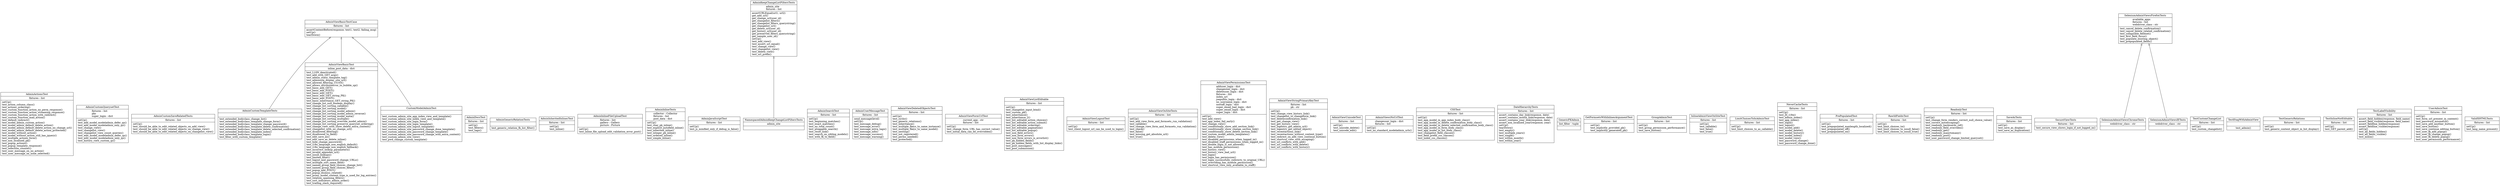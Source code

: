 digraph "classes_7" {
rankdir=BT
charset="utf-8"
"admin_views.tests.AdminActionsTest" [color="black", fontcolor="black", label=<{AdminActionsTest|fixtures : list<br ALIGN="LEFT"/>|setUp()<br ALIGN="LEFT"/>test_action_column_class()<br ALIGN="LEFT"/>test_actions_ordering()<br ALIGN="LEFT"/>test_custom_function_action_no_perm_response()<br ALIGN="LEFT"/>test_custom_function_action_streaming_response()<br ALIGN="LEFT"/>test_custom_function_action_with_redirect()<br ALIGN="LEFT"/>test_custom_function_mail_action()<br ALIGN="LEFT"/>test_default_redirect()<br ALIGN="LEFT"/>test_model_admin_custom_action()<br ALIGN="LEFT"/>test_model_admin_default_delete_action()<br ALIGN="LEFT"/>test_model_admin_default_delete_action_no_change_url()<br ALIGN="LEFT"/>test_model_admin_default_delete_action_protected()<br ALIGN="LEFT"/>test_model_without_action()<br ALIGN="LEFT"/>test_model_without_action_still_has_jquery()<br ALIGN="LEFT"/>test_multiple_actions_form()<br ALIGN="LEFT"/>test_non_localized_pk()<br ALIGN="LEFT"/>test_popup_actions()<br ALIGN="LEFT"/>test_popup_template_response()<br ALIGN="LEFT"/>test_selection_counter()<br ALIGN="LEFT"/>test_user_message_on_no_action()<br ALIGN="LEFT"/>test_user_message_on_none_selected()<br ALIGN="LEFT"/>}>, shape="record", style="solid"];
"admin_views.tests.AdminCustomQuerysetTest" [color="black", fontcolor="black", label=<{AdminCustomQuerysetTest|fixtures : list<br ALIGN="LEFT"/>pks<br ALIGN="LEFT"/>super_login : dict<br ALIGN="LEFT"/>|setUp()<br ALIGN="LEFT"/>test_add_model_modeladmin_defer_qs()<br ALIGN="LEFT"/>test_add_model_modeladmin_only_qs()<br ALIGN="LEFT"/>test_change_view()<br ALIGN="LEFT"/>test_changelist_view()<br ALIGN="LEFT"/>test_changelist_view_count_queries()<br ALIGN="LEFT"/>test_edit_model_modeladmin_defer_qs()<br ALIGN="LEFT"/>test_edit_model_modeladmin_only_qs()<br ALIGN="LEFT"/>test_history_view_custom_qs()<br ALIGN="LEFT"/>}>, shape="record", style="solid"];
"admin_views.tests.AdminCustomSaveRelatedTests" [color="black", fontcolor="black", label=<{AdminCustomSaveRelatedTests|fixtures : list<br ALIGN="LEFT"/>|setUp()<br ALIGN="LEFT"/>test_should_be_able_to_edit_related_objects_on_add_view()<br ALIGN="LEFT"/>test_should_be_able_to_edit_related_objects_on_change_view()<br ALIGN="LEFT"/>test_should_be_able_to_edit_related_objects_on_changelist_view()<br ALIGN="LEFT"/>}>, shape="record", style="solid"];
"admin_views.tests.AdminCustomTemplateTests" [color="black", fontcolor="black", label=<{AdminCustomTemplateTests|<br ALIGN="LEFT"/>|test_extended_bodyclass_change_list()<br ALIGN="LEFT"/>test_extended_bodyclass_template_change_form()<br ALIGN="LEFT"/>test_extended_bodyclass_template_change_password()<br ALIGN="LEFT"/>test_extended_bodyclass_template_delete_confirmation()<br ALIGN="LEFT"/>test_extended_bodyclass_template_delete_selected_confirmation()<br ALIGN="LEFT"/>test_extended_bodyclass_template_index()<br ALIGN="LEFT"/>test_extended_bodyclass_template_login()<br ALIGN="LEFT"/>test_filter_with_custom_template()<br ALIGN="LEFT"/>}>, shape="record", style="solid"];
"admin_views.tests.AdminDocsTest" [color="black", fontcolor="black", label=<{AdminDocsTest|fixtures : list<br ALIGN="LEFT"/>|setUp()<br ALIGN="LEFT"/>test_filters()<br ALIGN="LEFT"/>test_tags()<br ALIGN="LEFT"/>}>, shape="record", style="solid"];
"admin_views.tests.AdminGenericRelationTests" [color="black", fontcolor="black", label=<{AdminGenericRelationTests|<br ALIGN="LEFT"/>|test_generic_relation_fk_list_filter()<br ALIGN="LEFT"/>}>, shape="record", style="solid"];
"admin_views.tests.AdminInheritedInlinesTest" [color="black", fontcolor="black", label=<{AdminInheritedInlinesTest|fixtures : list<br ALIGN="LEFT"/>|setUp()<br ALIGN="LEFT"/>test_inline()<br ALIGN="LEFT"/>}>, shape="record", style="solid"];
"admin_views.tests.AdminInlineFileUploadTest" [color="black", fontcolor="black", label=<{AdminInlineFileUploadTest|fixtures : list<br ALIGN="LEFT"/>gallery : Gallery<br ALIGN="LEFT"/>picture : Picture<br ALIGN="LEFT"/>|setUp()<br ALIGN="LEFT"/>test_inline_file_upload_edit_validation_error_post()<br ALIGN="LEFT"/>}>, shape="record", style="solid"];
"admin_views.tests.AdminInlineTests" [color="black", fontcolor="black", label=<{AdminInlineTests|collector : Collector<br ALIGN="LEFT"/>fixtures : list<br ALIGN="LEFT"/>post_data : dict<br ALIGN="LEFT"/>|setUp()<br ALIGN="LEFT"/>test_char_pk_inline()<br ALIGN="LEFT"/>test_explicit_autofield_inline()<br ALIGN="LEFT"/>test_inherited_inline()<br ALIGN="LEFT"/>test_integer_pk_inline()<br ALIGN="LEFT"/>test_ordered_inline()<br ALIGN="LEFT"/>test_simple_inline()<br ALIGN="LEFT"/>}>, shape="record", style="solid"];
"admin_views.tests.AdminJavaScriptTest" [color="black", fontcolor="black", label=<{AdminJavaScriptTest|fixtures : list<br ALIGN="LEFT"/>|setUp()<br ALIGN="LEFT"/>test_js_minified_only_if_debug_is_false()<br ALIGN="LEFT"/>}>, shape="record", style="solid"];
"admin_views.tests.AdminKeepChangeListFiltersTests" [color="black", fontcolor="black", label=<{AdminKeepChangeListFiltersTests|admin_site<br ALIGN="LEFT"/>fixtures : list<br ALIGN="LEFT"/>|assertURLEqual(url1, url2)<br ALIGN="LEFT"/>get_add_url()<br ALIGN="LEFT"/>get_change_url(user_id)<br ALIGN="LEFT"/>get_changelist_filters()<br ALIGN="LEFT"/>get_changelist_filters_querystring()<br ALIGN="LEFT"/>get_changelist_url()<br ALIGN="LEFT"/>get_delete_url(user_id)<br ALIGN="LEFT"/>get_history_url(user_id)<br ALIGN="LEFT"/>get_preserved_filters_querystring()<br ALIGN="LEFT"/>get_sample_user_id()<br ALIGN="LEFT"/>setUp()<br ALIGN="LEFT"/>test_add_view()<br ALIGN="LEFT"/>test_assert_url_equal()<br ALIGN="LEFT"/>test_change_view()<br ALIGN="LEFT"/>test_changelist_view()<br ALIGN="LEFT"/>test_delete_view()<br ALIGN="LEFT"/>test_url_prefix()<br ALIGN="LEFT"/>}>, shape="record", style="solid"];
"admin_views.tests.AdminSearchTest" [color="black", fontcolor="black", label=<{AdminSearchTest|fixtures : list<br ALIGN="LEFT"/>|setUp()<br ALIGN="LEFT"/>test_beginning_matches()<br ALIGN="LEFT"/>test_exact_matches()<br ALIGN="LEFT"/>test_no_total_count()<br ALIGN="LEFT"/>test_pluggable_search()<br ALIGN="LEFT"/>test_reset_link()<br ALIGN="LEFT"/>test_search_on_sibling_models()<br ALIGN="LEFT"/>test_with_fk_to_field()<br ALIGN="LEFT"/>}>, shape="record", style="solid"];
"admin_views.tests.AdminUserMessageTest" [color="black", fontcolor="black", label=<{AdminUserMessageTest|fixtures : list<br ALIGN="LEFT"/>|send_message(level)<br ALIGN="LEFT"/>setUp()<br ALIGN="LEFT"/>test_message_debug()<br ALIGN="LEFT"/>test_message_error()<br ALIGN="LEFT"/>test_message_extra_tags()<br ALIGN="LEFT"/>test_message_info()<br ALIGN="LEFT"/>test_message_success()<br ALIGN="LEFT"/>test_message_warning()<br ALIGN="LEFT"/>}>, shape="record", style="solid"];
"admin_views.tests.AdminViewBasicTest" [color="black", fontcolor="black", label=<{AdminViewBasicTest|inline_post_data : dict<br ALIGN="LEFT"/>|test_L10N_deactivated()<br ALIGN="LEFT"/>test_add_with_GET_args()<br ALIGN="LEFT"/>test_admin_static_template_tag()<br ALIGN="LEFT"/>test_adminsite_display_site_url()<br ALIGN="LEFT"/>test_allowed_filtering_15103()<br ALIGN="LEFT"/>test_allows_attributeerror_to_bubble_up()<br ALIGN="LEFT"/>test_basic_add_GET()<br ALIGN="LEFT"/>test_basic_add_POST()<br ALIGN="LEFT"/>test_basic_edit_GET()<br ALIGN="LEFT"/>test_basic_edit_GET_string_PK()<br ALIGN="LEFT"/>test_basic_edit_POST()<br ALIGN="LEFT"/>test_basic_inheritance_GET_string_PK()<br ALIGN="LEFT"/>test_change_list_null_boolean_display()<br ALIGN="LEFT"/>test_change_list_sorting_callable()<br ALIGN="LEFT"/>test_change_list_sorting_model()<br ALIGN="LEFT"/>test_change_list_sorting_model_admin()<br ALIGN="LEFT"/>test_change_list_sorting_model_admin_reverse()<br ALIGN="LEFT"/>test_change_list_sorting_model_meta()<br ALIGN="LEFT"/>test_change_list_sorting_multiple()<br ALIGN="LEFT"/>test_change_list_sorting_override_model_admin()<br ALIGN="LEFT"/>test_change_list_sorting_preserve_queryset_ordering()<br ALIGN="LEFT"/>test_change_view_with_show_delete_extra_context()<br ALIGN="LEFT"/>test_changelist_with_no_change_url()<br ALIGN="LEFT"/>test_disallowed_filtering()<br ALIGN="LEFT"/>test_disallowed_to_field()<br ALIGN="LEFT"/>test_edit_save_as()<br ALIGN="LEFT"/>test_edit_save_as_delete_inline()<br ALIGN="LEFT"/>test_hide_change_password()<br ALIGN="LEFT"/>test_i18n_language_non_english_default()<br ALIGN="LEFT"/>test_i18n_language_non_english_fallback()<br ALIGN="LEFT"/>test_incorrect_lookup_parameters()<br ALIGN="LEFT"/>test_invalid_appindex_url()<br ALIGN="LEFT"/>test_isnull_lookups()<br ALIGN="LEFT"/>test_limited_filter()<br ALIGN="LEFT"/>test_logout_and_password_change_URLs()<br ALIGN="LEFT"/>test_multiple_sort_same_field()<br ALIGN="LEFT"/>test_named_group_field_choices_change_list()<br ALIGN="LEFT"/>test_named_group_field_choices_filter()<br ALIGN="LEFT"/>test_popup_add_POST()<br ALIGN="LEFT"/>test_popup_dismiss_related()<br ALIGN="LEFT"/>test_proxy_model_content_type_is_used_for_log_entries()<br ALIGN="LEFT"/>test_relation_spanning_filters()<br ALIGN="LEFT"/>test_sort_indicators_admin_order()<br ALIGN="LEFT"/>test_trailing_slash_required()<br ALIGN="LEFT"/>}>, shape="record", style="solid"];
"admin_views.tests.AdminViewBasicTestCase" [color="black", fontcolor="black", label=<{AdminViewBasicTestCase|fixtures : list<br ALIGN="LEFT"/>|assertContentBefore(response, text1, text2, failing_msg)<br ALIGN="LEFT"/>setUp()<br ALIGN="LEFT"/>tearDown()<br ALIGN="LEFT"/>}>, shape="record", style="solid"];
"admin_views.tests.AdminViewDeletedObjectsTest" [color="black", fontcolor="black", label=<{AdminViewDeletedObjectsTest|fixtures : list<br ALIGN="LEFT"/>|setUp()<br ALIGN="LEFT"/>test_cyclic()<br ALIGN="LEFT"/>test_generic_relations()<br ALIGN="LEFT"/>test_inheritance()<br ALIGN="LEFT"/>test_multiple_fkeys_to_same_instance()<br ALIGN="LEFT"/>test_multiple_fkeys_to_same_model()<br ALIGN="LEFT"/>test_nesting()<br ALIGN="LEFT"/>test_not_registered()<br ALIGN="LEFT"/>test_perms_needed()<br ALIGN="LEFT"/>test_protected()<br ALIGN="LEFT"/>}>, shape="record", style="solid"];
"admin_views.tests.AdminViewFormUrlTest" [color="black", fontcolor="black", label=<{AdminViewFormUrlTest|current_app : str<br ALIGN="LEFT"/>fixtures : list<br ALIGN="LEFT"/>|setUp()<br ALIGN="LEFT"/>test_change_form_URL_has_correct_value()<br ALIGN="LEFT"/>test_initial_data_can_be_overridden()<br ALIGN="LEFT"/>}>, shape="record", style="solid"];
"admin_views.tests.AdminViewListEditable" [color="black", fontcolor="black", label=<{AdminViewListEditable|fixtures : list<br ALIGN="LEFT"/>|setUp()<br ALIGN="LEFT"/>test_changelist_input_html()<br ALIGN="LEFT"/>test_custom_pk()<br ALIGN="LEFT"/>test_inheritance()<br ALIGN="LEFT"/>test_inheritance_2()<br ALIGN="LEFT"/>test_list_editable_action_choices()<br ALIGN="LEFT"/>test_list_editable_action_submit()<br ALIGN="LEFT"/>test_list_editable_ordering()<br ALIGN="LEFT"/>test_list_editable_pagination()<br ALIGN="LEFT"/>test_list_editable_popup()<br ALIGN="LEFT"/>test_non_field_errors()<br ALIGN="LEFT"/>test_non_form_errors()<br ALIGN="LEFT"/>test_non_form_errors_is_errorlist()<br ALIGN="LEFT"/>test_pk_hidden_fields()<br ALIGN="LEFT"/>test_pk_hidden_fields_with_list_display_links()<br ALIGN="LEFT"/>test_post_messages()<br ALIGN="LEFT"/>test_post_submission()<br ALIGN="LEFT"/>}>, shape="record", style="solid"];
"admin_views.tests.AdminViewLogoutTest" [color="black", fontcolor="black", label=<{AdminViewLogoutTest|fixtures : list<br ALIGN="LEFT"/>|setUp()<br ALIGN="LEFT"/>test_client_logout_url_can_be_used_to_login()<br ALIGN="LEFT"/>}>, shape="record", style="solid"];
"admin_views.tests.AdminViewOnSiteTests" [color="black", fontcolor="black", label=<{AdminViewOnSiteTests|fixtures : list<br ALIGN="LEFT"/>|setUp()<br ALIGN="LEFT"/>test_add_view_form_and_formsets_run_validation()<br ALIGN="LEFT"/>test_callable()<br ALIGN="LEFT"/>test_change_view_form_and_formsets_run_validation()<br ALIGN="LEFT"/>test_check()<br ALIGN="LEFT"/>test_false()<br ALIGN="LEFT"/>test_missing_get_absolute_url()<br ALIGN="LEFT"/>test_true()<br ALIGN="LEFT"/>}>, shape="record", style="solid"];
"admin_views.tests.AdminViewPermissionsTest" [color="black", fontcolor="black", label=<{AdminViewPermissionsTest|adduser_login : dict<br ALIGN="LEFT"/>changeuser_login : dict<br ALIGN="LEFT"/>deleteuser_login : dict<br ALIGN="LEFT"/>fixtures : list<br ALIGN="LEFT"/>index_url<br ALIGN="LEFT"/>joepublic_login : dict<br ALIGN="LEFT"/>no_username_login : dict<br ALIGN="LEFT"/>nostaff_login : dict<br ALIGN="LEFT"/>super_email_bad_login : dict<br ALIGN="LEFT"/>super_email_login : dict<br ALIGN="LEFT"/>super_login : dict<br ALIGN="LEFT"/>|setUp()<br ALIGN="LEFT"/>test_add_view()<br ALIGN="LEFT"/>test_app_index_fail_early()<br ALIGN="LEFT"/>test_change_view()<br ALIGN="LEFT"/>test_conditionally_show_add_section_link()<br ALIGN="LEFT"/>test_conditionally_show_change_section_link()<br ALIGN="LEFT"/>test_conditionally_show_delete_section_link()<br ALIGN="LEFT"/>test_custom_model_admin_templates()<br ALIGN="LEFT"/>test_delete_view()<br ALIGN="LEFT"/>test_disabled_permissions_when_logged_in()<br ALIGN="LEFT"/>test_disabled_staff_permissions_when_logged_in()<br ALIGN="LEFT"/>test_double_login_is_not_allowed()<br ALIGN="LEFT"/>test_has_module_permission()<br ALIGN="LEFT"/>test_history_view()<br ALIGN="LEFT"/>test_history_view_bad_url()<br ALIGN="LEFT"/>test_login()<br ALIGN="LEFT"/>test_login_has_permission()<br ALIGN="LEFT"/>test_login_successfully_redirects_to_original_URL()<br ALIGN="LEFT"/>test_overriding_has_module_permission()<br ALIGN="LEFT"/>test_shortcut_view_only_available_to_staff()<br ALIGN="LEFT"/>}>, shape="record", style="solid"];
"admin_views.tests.AdminViewStringPrimaryKeyTest" [color="black", fontcolor="black", label=<{AdminViewStringPrimaryKeyTest|fixtures : list<br ALIGN="LEFT"/>pk : str<br ALIGN="LEFT"/>|setUp()<br ALIGN="LEFT"/>test_change_view_history_link()<br ALIGN="LEFT"/>test_changelist_to_changeform_link()<br ALIGN="LEFT"/>test_deleteconfirmation_link()<br ALIGN="LEFT"/>test_get_change_view()<br ALIGN="LEFT"/>test_get_history_view()<br ALIGN="LEFT"/>test_logentry_get_admin_url()<br ALIGN="LEFT"/>test_logentry_get_edited_object()<br ALIGN="LEFT"/>test_recentactions_link()<br ALIGN="LEFT"/>test_recentactions_without_content_type()<br ALIGN="LEFT"/>test_redirect_on_add_view_continue_button()<br ALIGN="LEFT"/>test_shortcut_view_with_escaping()<br ALIGN="LEFT"/>test_url_conflicts_with_add()<br ALIGN="LEFT"/>test_url_conflicts_with_delete()<br ALIGN="LEFT"/>test_url_conflicts_with_history()<br ALIGN="LEFT"/>}>, shape="record", style="solid"];
"admin_views.tests.AdminViewUnicodeTest" [color="black", fontcolor="black", label=<{AdminViewUnicodeTest|fixtures : list<br ALIGN="LEFT"/>|setUp()<br ALIGN="LEFT"/>test_unicode_delete()<br ALIGN="LEFT"/>test_unicode_edit()<br ALIGN="LEFT"/>}>, shape="record", style="solid"];
"admin_views.tests.AdminViewsNoUrlTest" [color="black", fontcolor="black", label=<{AdminViewsNoUrlTest|changeuser_login : dict<br ALIGN="LEFT"/>fixtures : list<br ALIGN="LEFT"/>|setUp()<br ALIGN="LEFT"/>test_no_standard_modeladmin_urls()<br ALIGN="LEFT"/>}>, shape="record", style="solid"];
"admin_views.tests.CSSTest" [color="black", fontcolor="black", label=<{CSSTest|fixtures : list<br ALIGN="LEFT"/>|setUp()<br ALIGN="LEFT"/>test_app_model_in_app_index_body_class()<br ALIGN="LEFT"/>test_app_model_in_delete_confirmation_body_class()<br ALIGN="LEFT"/>test_app_model_in_delete_selected_confirmation_body_class()<br ALIGN="LEFT"/>test_app_model_in_form_body_class()<br ALIGN="LEFT"/>test_app_model_in_list_body_class()<br ALIGN="LEFT"/>test_changelist_field_classes()<br ALIGN="LEFT"/>test_field_prefix_css_classes()<br ALIGN="LEFT"/>test_index_css_classes()<br ALIGN="LEFT"/>}>, shape="record", style="solid"];
"admin_views.tests.CustomModelAdminTest" [color="black", fontcolor="black", label=<{CustomModelAdminTest|<br ALIGN="LEFT"/>|test_custom_admin_site_app_index_view_and_template()<br ALIGN="LEFT"/>test_custom_admin_site_index_view_and_template()<br ALIGN="LEFT"/>test_custom_admin_site_login_form()<br ALIGN="LEFT"/>test_custom_admin_site_login_template()<br ALIGN="LEFT"/>test_custom_admin_site_logout_template()<br ALIGN="LEFT"/>test_custom_admin_site_password_change_done_template()<br ALIGN="LEFT"/>test_custom_admin_site_password_change_template()<br ALIGN="LEFT"/>test_custom_admin_site_password_change_with_extra_context()<br ALIGN="LEFT"/>test_custom_admin_site_view()<br ALIGN="LEFT"/>test_pwd_change_custom_template()<br ALIGN="LEFT"/>}>, shape="record", style="solid"];
"admin_views.tests.DateHierarchyTests" [color="black", fontcolor="black", label=<{DateHierarchyTests|fixtures : list<br ALIGN="LEFT"/>|assert_contains_day_link(response, date)<br ALIGN="LEFT"/>assert_contains_month_link(response, date)<br ALIGN="LEFT"/>assert_contains_year_link(response, date)<br ALIGN="LEFT"/>assert_non_localized_year(response, year)<br ALIGN="LEFT"/>setUp()<br ALIGN="LEFT"/>tearDown()<br ALIGN="LEFT"/>test_empty()<br ALIGN="LEFT"/>test_multiple_years()<br ALIGN="LEFT"/>test_single()<br ALIGN="LEFT"/>test_within_month()<br ALIGN="LEFT"/>test_within_year()<br ALIGN="LEFT"/>}>, shape="record", style="solid"];
"admin_views.tests.AdminGenericRelationTests.test_generic_relation_fk_list_filter.GenericFKAdmin" [color="black", fontcolor="black", label=<{GenericFKAdmin|list_filter : tuple<br ALIGN="LEFT"/>|}>, shape="record", style="solid"];
"admin_views.tests.GetFormsetsWithInlinesArgumentTest" [color="black", fontcolor="black", label=<{GetFormsetsWithInlinesArgumentTest|fixtures : list<br ALIGN="LEFT"/>|setUp()<br ALIGN="LEFT"/>test_explicitly_provided_pk()<br ALIGN="LEFT"/>test_implicitly_generated_pk()<br ALIGN="LEFT"/>}>, shape="record", style="solid"];
"admin_views.tests.GroupAdminTest" [color="black", fontcolor="black", label=<{GroupAdminTest|fixtures : list<br ALIGN="LEFT"/>|setUp()<br ALIGN="LEFT"/>test_group_permission_performance()<br ALIGN="LEFT"/>test_save_button()<br ALIGN="LEFT"/>}>, shape="record", style="solid"];
"admin_views.tests.InlineAdminViewOnSiteTest" [color="black", fontcolor="black", label=<{InlineAdminViewOnSiteTest|fixtures : list<br ALIGN="LEFT"/>|setUp()<br ALIGN="LEFT"/>test_callable()<br ALIGN="LEFT"/>test_false()<br ALIGN="LEFT"/>test_true()<br ALIGN="LEFT"/>}>, shape="record", style="solid"];
"admin_views.tests.LimitChoicesToInAdminTest" [color="black", fontcolor="black", label=<{LimitChoicesToInAdminTest|fixtures : list<br ALIGN="LEFT"/>|setUp()<br ALIGN="LEFT"/>test_limit_choices_to_as_callable()<br ALIGN="LEFT"/>}>, shape="record", style="solid"];
"admin_views.tests.NamespacedAdminKeepChangeListFiltersTests" [color="black", fontcolor="black", label=<{NamespacedAdminKeepChangeListFiltersTests|admin_site<br ALIGN="LEFT"/>|}>, shape="record", style="solid"];
"admin_views.tests.NeverCacheTests" [color="black", fontcolor="black", label=<{NeverCacheTests|fixtures : list<br ALIGN="LEFT"/>|setUp()<br ALIGN="LEFT"/>test_JS_i18n()<br ALIGN="LEFT"/>test_admin_index()<br ALIGN="LEFT"/>test_app_index()<br ALIGN="LEFT"/>test_login()<br ALIGN="LEFT"/>test_logout()<br ALIGN="LEFT"/>test_model_add()<br ALIGN="LEFT"/>test_model_delete()<br ALIGN="LEFT"/>test_model_history()<br ALIGN="LEFT"/>test_model_index()<br ALIGN="LEFT"/>test_model_view()<br ALIGN="LEFT"/>test_password_change()<br ALIGN="LEFT"/>test_password_change_done()<br ALIGN="LEFT"/>}>, shape="record", style="solid"];
"admin_views.tests.PrePopulatedTest" [color="black", fontcolor="black", label=<{PrePopulatedTest|fixtures : list<br ALIGN="LEFT"/>|setUp()<br ALIGN="LEFT"/>test_prepopulated_maxlength_localized()<br ALIGN="LEFT"/>test_prepopulated_off()<br ALIGN="LEFT"/>test_prepopulated_on()<br ALIGN="LEFT"/>}>, shape="record", style="solid"];
"admin_views.tests.RawIdFieldsTest" [color="black", fontcolor="black", label=<{RawIdFieldsTest|fixtures : list<br ALIGN="LEFT"/>|setUp()<br ALIGN="LEFT"/>test_limit_choices_to()<br ALIGN="LEFT"/>test_limit_choices_to_isnull_false()<br ALIGN="LEFT"/>test_limit_choices_to_isnull_true()<br ALIGN="LEFT"/>}>, shape="record", style="solid"];
"admin_views.tests.ReadonlyTest" [color="black", fontcolor="black", label=<{ReadonlyTest|fixtures : list<br ALIGN="LEFT"/>|setUp()<br ALIGN="LEFT"/>test_change_form_renders_correct_null_choice_value()<br ALIGN="LEFT"/>test_correct_autoescaping()<br ALIGN="LEFT"/>test_readonly_backwards_ref()<br ALIGN="LEFT"/>test_readonly_field_overrides()<br ALIGN="LEFT"/>test_readonly_get()<br ALIGN="LEFT"/>test_readonly_manytomany()<br ALIGN="LEFT"/>test_readonly_post()<br ALIGN="LEFT"/>test_user_password_change_limited_queryset()<br ALIGN="LEFT"/>}>, shape="record", style="solid"];
"admin_views.tests.SaveAsTests" [color="black", fontcolor="black", label=<{SaveAsTests|fixtures : list<br ALIGN="LEFT"/>|setUp()<br ALIGN="LEFT"/>test_save_as_display()<br ALIGN="LEFT"/>test_save_as_duplication()<br ALIGN="LEFT"/>}>, shape="record", style="solid"];
"admin_views.tests.SecureViewTests" [color="black", fontcolor="black", label=<{SecureViewTests|fixtures : list<br ALIGN="LEFT"/>|test_secure_view_shows_login_if_not_logged_in()<br ALIGN="LEFT"/>}>, shape="record", style="solid"];
"admin_views.tests.SeleniumAdminViewsChromeTests" [color="black", fontcolor="black", label=<{SeleniumAdminViewsChromeTests|webdriver_class : str<br ALIGN="LEFT"/>|}>, shape="record", style="solid"];
"admin_views.tests.SeleniumAdminViewsFirefoxTests" [color="black", fontcolor="black", label=<{SeleniumAdminViewsFirefoxTests|available_apps<br ALIGN="LEFT"/>fixtures : list<br ALIGN="LEFT"/>webdriver_class : str<br ALIGN="LEFT"/>|test_cancel_delete_confirmation()<br ALIGN="LEFT"/>test_cancel_delete_related_confirmation()<br ALIGN="LEFT"/>test_collapsible_fieldset()<br ALIGN="LEFT"/>test_first_field_focus()<br ALIGN="LEFT"/>test_populate_existing_object()<br ALIGN="LEFT"/>test_prepopulated_fields()<br ALIGN="LEFT"/>}>, shape="record", style="solid"];
"admin_views.tests.SeleniumAdminViewsIETests" [color="black", fontcolor="black", label=<{SeleniumAdminViewsIETests|webdriver_class : str<br ALIGN="LEFT"/>|}>, shape="record", style="solid"];
"admin_views.tests.TestCustomChangeList" [color="black", fontcolor="black", label=<{TestCustomChangeList|fixtures : list<br ALIGN="LEFT"/>|setUp()<br ALIGN="LEFT"/>test_custom_changelist()<br ALIGN="LEFT"/>}>, shape="record", style="solid"];
"admin_views.tests.TestEtagWithAdminView" [color="black", fontcolor="black", label=<{TestEtagWithAdminView|<br ALIGN="LEFT"/>|test_admin()<br ALIGN="LEFT"/>}>, shape="record", style="solid"];
"admin_views.tests.TestGenericRelations" [color="black", fontcolor="black", label=<{TestGenericRelations|fixtures : list<br ALIGN="LEFT"/>|setUp()<br ALIGN="LEFT"/>test_generic_content_object_in_list_display()<br ALIGN="LEFT"/>}>, shape="record", style="solid"];
"admin_views.tests.TestInlineNotEditable" [color="black", fontcolor="black", label=<{TestInlineNotEditable|fixtures : list<br ALIGN="LEFT"/>|setUp()<br ALIGN="LEFT"/>test_GET_parent_add()<br ALIGN="LEFT"/>}>, shape="record", style="solid"];
"admin_views.tests.TestLabelVisibility" [color="black", fontcolor="black", label=<{TestLabelVisibility|fixtures : list<br ALIGN="LEFT"/>|assert_field_hidden(response, field_name)<br ALIGN="LEFT"/>assert_field_visible(response, field_name)<br ALIGN="LEFT"/>assert_fieldline_hidden(response)<br ALIGN="LEFT"/>assert_fieldline_visible(response)<br ALIGN="LEFT"/>setUp()<br ALIGN="LEFT"/>test_all_fields_hidden()<br ALIGN="LEFT"/>test_all_fields_visible()<br ALIGN="LEFT"/>test_mixin()<br ALIGN="LEFT"/>}>, shape="record", style="solid"];
"admin_views.tests.UserAdminTest" [color="black", fontcolor="black", label=<{UserAdminTest|fixtures : list<br ALIGN="LEFT"/>|setUp()<br ALIGN="LEFT"/>test_form_url_present_in_context()<br ALIGN="LEFT"/>test_password_mismatch()<br ALIGN="LEFT"/>test_save_add_another_button()<br ALIGN="LEFT"/>test_save_button()<br ALIGN="LEFT"/>test_save_continue_editing_button()<br ALIGN="LEFT"/>test_user_fk_add_popup()<br ALIGN="LEFT"/>test_user_fk_change_popup()<br ALIGN="LEFT"/>test_user_fk_delete_popup()<br ALIGN="LEFT"/>test_user_permission_performance()<br ALIGN="LEFT"/>}>, shape="record", style="solid"];
"admin_views.tests.ValidXHTMLTests" [color="black", fontcolor="black", label=<{ValidXHTMLTests|fixtures : list<br ALIGN="LEFT"/>|setUp()<br ALIGN="LEFT"/>test_lang_name_present()<br ALIGN="LEFT"/>}>, shape="record", style="solid"];
"admin_views.tests.AdminCustomTemplateTests" -> "admin_views.tests.AdminViewBasicTestCase" [arrowhead="empty", arrowtail="none"];
"admin_views.tests.AdminViewBasicTest" -> "admin_views.tests.AdminViewBasicTestCase" [arrowhead="empty", arrowtail="none"];
"admin_views.tests.CustomModelAdminTest" -> "admin_views.tests.AdminViewBasicTestCase" [arrowhead="empty", arrowtail="none"];
"admin_views.tests.NamespacedAdminKeepChangeListFiltersTests" -> "admin_views.tests.AdminKeepChangeListFiltersTests" [arrowhead="empty", arrowtail="none"];
"admin_views.tests.SeleniumAdminViewsChromeTests" -> "admin_views.tests.SeleniumAdminViewsFirefoxTests" [arrowhead="empty", arrowtail="none"];
"admin_views.tests.SeleniumAdminViewsIETests" -> "admin_views.tests.SeleniumAdminViewsFirefoxTests" [arrowhead="empty", arrowtail="none"];
}
